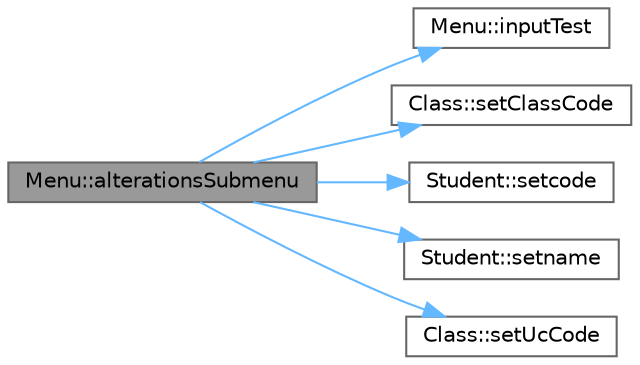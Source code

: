 digraph "Menu::alterationsSubmenu"
{
 // LATEX_PDF_SIZE
  bgcolor="transparent";
  edge [fontname=Helvetica,fontsize=10,labelfontname=Helvetica,labelfontsize=10];
  node [fontname=Helvetica,fontsize=10,shape=box,height=0.2,width=0.4];
  rankdir="LR";
  Node1 [label="Menu::alterationsSubmenu",height=0.2,width=0.4,color="gray40", fillcolor="grey60", style="filled", fontcolor="black",tooltip=" "];
  Node1 -> Node2 [color="steelblue1",style="solid"];
  Node2 [label="Menu::inputTest",height=0.2,width=0.4,color="grey40", fillcolor="white", style="filled",URL="$class_menu.html#a45c46b7c959211a176f7c016c1fedd0d",tooltip="Tests if the."];
  Node1 -> Node3 [color="steelblue1",style="solid"];
  Node3 [label="Class::setClassCode",height=0.2,width=0.4,color="grey40", fillcolor="white", style="filled",URL="$class_class.html#a67b1fdcc113bc7ab0c86fb572fc54a27",tooltip="set classCode with"];
  Node1 -> Node4 [color="steelblue1",style="solid"];
  Node4 [label="Student::setcode",height=0.2,width=0.4,color="grey40", fillcolor="white", style="filled",URL="$class_student.html#a055188589afd04671f5500e125007ff3",tooltip=" "];
  Node1 -> Node5 [color="steelblue1",style="solid"];
  Node5 [label="Student::setname",height=0.2,width=0.4,color="grey40", fillcolor="white", style="filled",URL="$class_student.html#a631b721fa1276cbb5939944170fa99df",tooltip=" "];
  Node1 -> Node6 [color="steelblue1",style="solid"];
  Node6 [label="Class::setUcCode",height=0.2,width=0.4,color="grey40", fillcolor="white", style="filled",URL="$class_class.html#a3f70146e4061064a3ec336ce1b13e614",tooltip="set UcCode with"];
}
